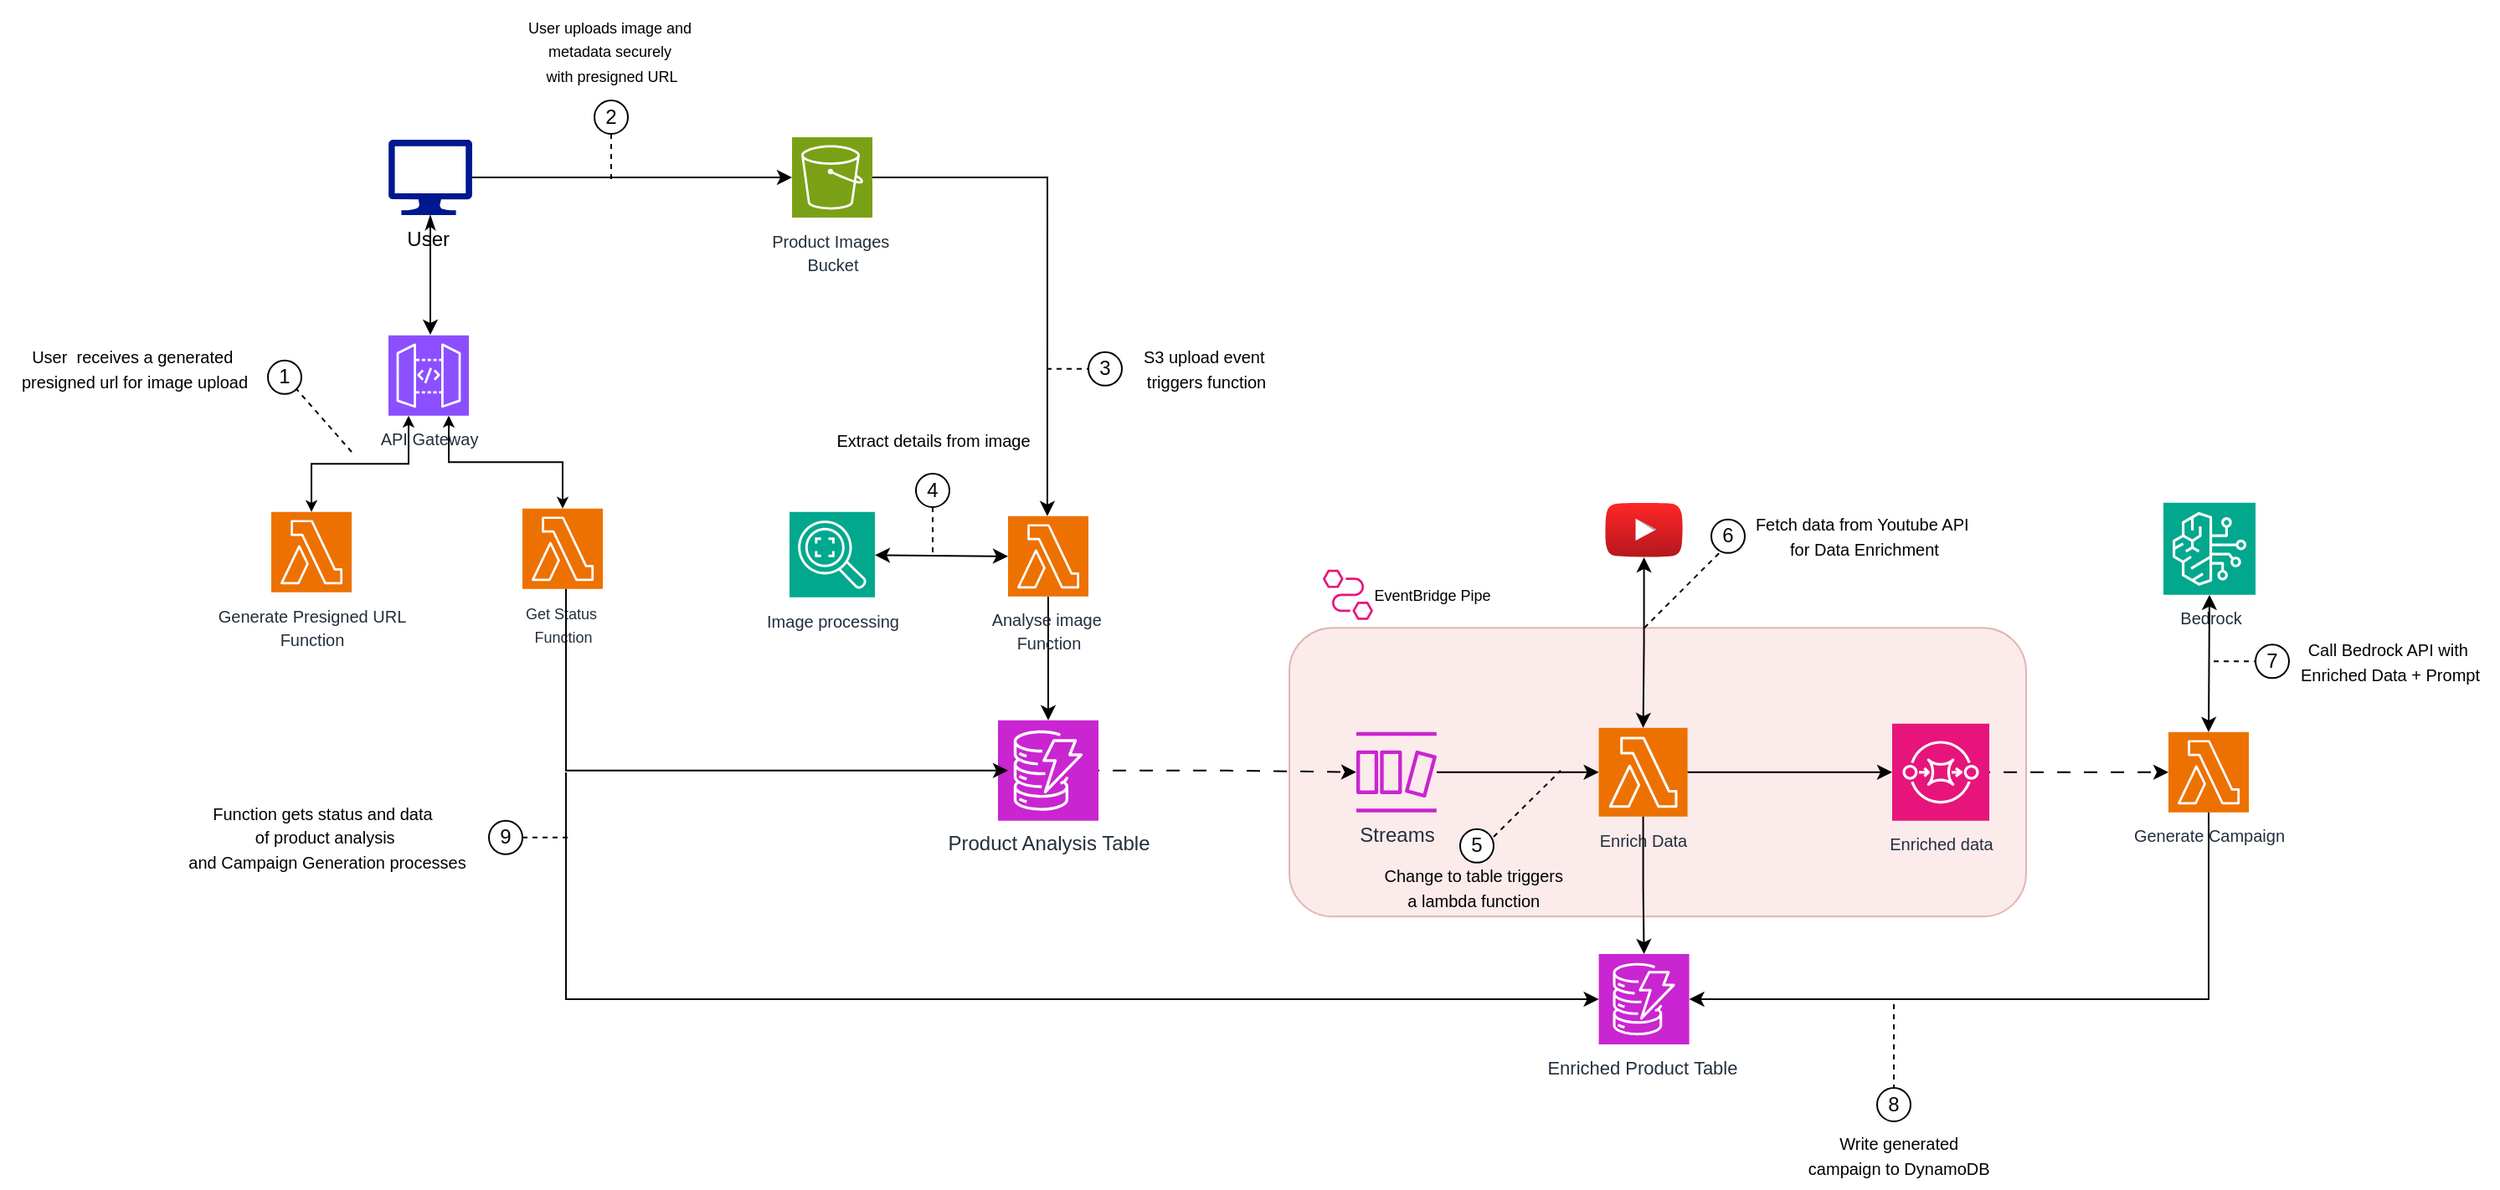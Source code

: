<mxfile version="28.1.2">
  <diagram name="Page-1" id="sKNJKWAW7lZNRGY4nXjY">
    <mxGraphModel dx="1366" dy="875" grid="1" gridSize="10" guides="1" tooltips="1" connect="1" arrows="1" fold="1" page="1" pageScale="1" pageWidth="850" pageHeight="1100" math="0" shadow="0">
      <root>
        <mxCell id="0" />
        <mxCell id="1" parent="0" />
        <mxCell id="XZ6DseVDb4wX4Vq1eQrf-1" value="" style="line;strokeWidth=1;direction=south;html=1;dashed=1;" parent="1" vertex="1">
          <mxGeometry x="740" y="510" width="10" height="30" as="geometry" />
        </mxCell>
        <mxCell id="XZ6DseVDb4wX4Vq1eQrf-2" value="" style="line;strokeWidth=1;rotatable=0;dashed=1;labelPosition=right;align=left;verticalAlign=middle;spacingTop=0;spacingLeft=6;points=[];portConstraint=eastwest;" parent="1" vertex="1">
          <mxGeometry x="1005" y="645.39" width="30" height="10" as="geometry" />
        </mxCell>
        <mxCell id="XZ6DseVDb4wX4Vq1eQrf-3" value="" style="rounded=1;whiteSpace=wrap;html=1;fillColor=#f8cecc;strokeColor=#b85450;opacity=40;" parent="1" vertex="1">
          <mxGeometry x="1150" y="805.14" width="440" height="172.5" as="geometry" />
        </mxCell>
        <mxCell id="XZ6DseVDb4wX4Vq1eQrf-4" value="&lt;font style=&quot;font-size: 10px;&quot;&gt;Bedrock&lt;/font&gt;" style="sketch=0;points=[[0,0,0],[0.25,0,0],[0.5,0,0],[0.75,0,0],[1,0,0],[0,1,0],[0.25,1,0],[0.5,1,0],[0.75,1,0],[1,1,0],[0,0.25,0],[0,0.5,0],[0,0.75,0],[1,0.25,0],[1,0.5,0],[1,0.75,0]];outlineConnect=0;fontColor=#232F3E;fillColor=#01A88D;strokeColor=#ffffff;dashed=0;verticalLabelPosition=bottom;verticalAlign=top;align=center;html=1;fontSize=12;fontStyle=0;aspect=fixed;shape=mxgraph.aws4.resourceIcon;resIcon=mxgraph.aws4.bedrock;" parent="1" vertex="1">
          <mxGeometry x="1672" y="730.39" width="55" height="55" as="geometry" />
        </mxCell>
        <mxCell id="XZ6DseVDb4wX4Vq1eQrf-5" value="&lt;font style=&quot;font-size: 9px;&quot;&gt;EventBridge Pipe&lt;/font&gt;" style="text;html=1;align=center;verticalAlign=middle;resizable=0;points=[];autosize=1;strokeColor=none;fillColor=none;" parent="1" vertex="1">
          <mxGeometry x="1190" y="770.39" width="90" height="30" as="geometry" />
        </mxCell>
        <mxCell id="XZ6DseVDb4wX4Vq1eQrf-6" style="edgeStyle=orthogonalEdgeStyle;rounded=0;orthogonalLoop=1;jettySize=auto;html=1;exitX=1;exitY=0.5;exitDx=0;exitDy=0;exitPerimeter=0;flowAnimation=0;" parent="1" source="XZ6DseVDb4wX4Vq1eQrf-8" target="XZ6DseVDb4wX4Vq1eQrf-15" edge="1">
          <mxGeometry relative="1" as="geometry" />
        </mxCell>
        <mxCell id="XZ6DseVDb4wX4Vq1eQrf-7" style="edgeStyle=orthogonalEdgeStyle;rounded=0;orthogonalLoop=1;jettySize=auto;html=1;startArrow=classicThin;startFill=1;" parent="1" source="XZ6DseVDb4wX4Vq1eQrf-8" edge="1">
          <mxGeometry relative="1" as="geometry">
            <mxPoint x="637" y="630" as="targetPoint" />
          </mxGeometry>
        </mxCell>
        <mxCell id="XZ6DseVDb4wX4Vq1eQrf-8" value="User&amp;nbsp;" style="sketch=0;aspect=fixed;pointerEvents=1;shadow=0;dashed=0;html=1;strokeColor=none;labelPosition=center;verticalLabelPosition=bottom;verticalAlign=top;align=center;fillColor=#00188D;shape=mxgraph.azure.computer" parent="1" vertex="1">
          <mxGeometry x="612" y="513.5" width="50" height="45" as="geometry" />
        </mxCell>
        <mxCell id="XZ6DseVDb4wX4Vq1eQrf-9" style="edgeStyle=orthogonalEdgeStyle;rounded=0;orthogonalLoop=1;jettySize=auto;html=1;flowAnimation=0;" parent="1" source="XZ6DseVDb4wX4Vq1eQrf-10" target="XZ6DseVDb4wX4Vq1eQrf-25" edge="1">
          <mxGeometry relative="1" as="geometry" />
        </mxCell>
        <mxCell id="XZ6DseVDb4wX4Vq1eQrf-10" value="&lt;font style=&quot;font-size: 10px;&quot;&gt;Analyse image&amp;nbsp;&lt;/font&gt;&lt;div&gt;&lt;font style=&quot;font-size: 10px;&quot;&gt;Function&lt;/font&gt;&lt;/div&gt;" style="sketch=0;points=[[0,0,0],[0.25,0,0],[0.5,0,0],[0.75,0,0],[1,0,0],[0,1,0],[0.25,1,0],[0.5,1,0],[0.75,1,0],[1,1,0],[0,0.25,0],[0,0.5,0],[0,0.75,0],[1,0.25,0],[1,0.5,0],[1,0.75,0]];outlineConnect=0;fontColor=#232F3E;fillColor=#ED7100;strokeColor=#ffffff;dashed=0;verticalLabelPosition=bottom;verticalAlign=top;align=center;html=1;fontSize=12;fontStyle=0;aspect=fixed;shape=mxgraph.aws4.resourceIcon;resIcon=mxgraph.aws4.lambda;" parent="1" vertex="1">
          <mxGeometry x="982" y="738.39" width="48" height="48" as="geometry" />
        </mxCell>
        <mxCell id="XZ6DseVDb4wX4Vq1eQrf-11" value="&lt;font size=&quot;1&quot;&gt;Generate Presigned URL&lt;/font&gt;&lt;div&gt;&lt;font size=&quot;1&quot;&gt;Function&lt;/font&gt;&lt;/div&gt;" style="sketch=0;points=[[0,0,0],[0.25,0,0],[0.5,0,0],[0.75,0,0],[1,0,0],[0,1,0],[0.25,1,0],[0.5,1,0],[0.75,1,0],[1,1,0],[0,0.25,0],[0,0.5,0],[0,0.75,0],[1,0.25,0],[1,0.5,0],[1,0.75,0]];outlineConnect=0;fontColor=#232F3E;fillColor=#ED7100;strokeColor=#ffffff;dashed=0;verticalLabelPosition=bottom;verticalAlign=top;align=center;html=1;fontSize=12;fontStyle=0;aspect=fixed;shape=mxgraph.aws4.resourceIcon;resIcon=mxgraph.aws4.lambda;" parent="1" vertex="1">
          <mxGeometry x="542" y="735.89" width="48" height="48" as="geometry" />
        </mxCell>
        <mxCell id="XZ6DseVDb4wX4Vq1eQrf-12" style="edgeStyle=orthogonalEdgeStyle;rounded=0;orthogonalLoop=1;jettySize=auto;html=1;exitX=0.25;exitY=1;exitDx=0;exitDy=0;exitPerimeter=0;startArrow=classic;startFill=1;startSize=4;endSize=4;" parent="1" source="XZ6DseVDb4wX4Vq1eQrf-14" target="XZ6DseVDb4wX4Vq1eQrf-11" edge="1">
          <mxGeometry relative="1" as="geometry" />
        </mxCell>
        <mxCell id="XZ6DseVDb4wX4Vq1eQrf-13" style="edgeStyle=orthogonalEdgeStyle;rounded=0;orthogonalLoop=1;jettySize=auto;html=1;exitX=0.75;exitY=1;exitDx=0;exitDy=0;exitPerimeter=0;startArrow=classic;startFill=1;startSize=4;endSize=4;" parent="1" source="XZ6DseVDb4wX4Vq1eQrf-14" target="XZ6DseVDb4wX4Vq1eQrf-38" edge="1">
          <mxGeometry relative="1" as="geometry" />
        </mxCell>
        <mxCell id="XZ6DseVDb4wX4Vq1eQrf-14" value="&lt;font style=&quot;font-size: 10px;&quot;&gt;API Gateway&lt;/font&gt;&lt;div&gt;&lt;br&gt;&lt;/div&gt;" style="sketch=0;points=[[0,0,0],[0.25,0,0],[0.5,0,0],[0.75,0,0],[1,0,0],[0,1,0],[0.25,1,0],[0.5,1,0],[0.75,1,0],[1,1,0],[0,0.25,0],[0,0.5,0],[0,0.75,0],[1,0.25,0],[1,0.5,0],[1,0.75,0]];outlineConnect=0;fontColor=#232F3E;fillColor=#8C4FFF;strokeColor=#ffffff;dashed=0;verticalLabelPosition=bottom;verticalAlign=top;align=center;html=1;fontSize=12;fontStyle=0;aspect=fixed;shape=mxgraph.aws4.resourceIcon;resIcon=mxgraph.aws4.api_gateway;" parent="1" vertex="1">
          <mxGeometry x="612" y="630.39" width="48" height="48" as="geometry" />
        </mxCell>
        <mxCell id="XZ6DseVDb4wX4Vq1eQrf-15" value="&lt;font style=&quot;font-size: 10px;&quot;&gt;Product Images&amp;nbsp;&lt;/font&gt;&lt;div&gt;&lt;font style=&quot;font-size: 10px;&quot;&gt;Bucket&lt;/font&gt;&lt;/div&gt;" style="sketch=0;points=[[0,0,0],[0.25,0,0],[0.5,0,0],[0.75,0,0],[1,0,0],[0,1,0],[0.25,1,0],[0.5,1,0],[0.75,1,0],[1,1,0],[0,0.25,0],[0,0.5,0],[0,0.75,0],[1,0.25,0],[1,0.5,0],[1,0.75,0]];outlineConnect=0;fontColor=#232F3E;fillColor=#7AA116;strokeColor=#ffffff;dashed=0;verticalLabelPosition=bottom;verticalAlign=top;align=center;html=1;fontSize=12;fontStyle=0;aspect=fixed;shape=mxgraph.aws4.resourceIcon;resIcon=mxgraph.aws4.s3;" parent="1" vertex="1">
          <mxGeometry x="853" y="512" width="48" height="48" as="geometry" />
        </mxCell>
        <mxCell id="XZ6DseVDb4wX4Vq1eQrf-16" style="edgeStyle=orthogonalEdgeStyle;rounded=0;orthogonalLoop=1;jettySize=auto;html=1;flowAnimation=0;exitX=1;exitY=0.5;exitDx=0;exitDy=0;exitPerimeter=0;" parent="1" source="XZ6DseVDb4wX4Vq1eQrf-15" edge="1">
          <mxGeometry relative="1" as="geometry">
            <mxPoint x="1005.0" y="639.998" as="sourcePoint" />
            <mxPoint x="1005.47" y="738.39" as="targetPoint" />
            <Array as="points">
              <mxPoint x="1005" y="536" />
            </Array>
          </mxGeometry>
        </mxCell>
        <mxCell id="XZ6DseVDb4wX4Vq1eQrf-17" value="&lt;font style=&quot;font-size: 11px;&quot;&gt;Enriched Product Table&amp;nbsp;&lt;/font&gt;" style="sketch=0;points=[[0,0,0],[0.25,0,0],[0.5,0,0],[0.75,0,0],[1,0,0],[0,1,0],[0.25,1,0],[0.5,1,0],[0.75,1,0],[1,1,0],[0,0.25,0],[0,0.5,0],[0,0.75,0],[1,0.25,0],[1,0.5,0],[1,0.75,0]];outlineConnect=0;fontColor=#232F3E;fillColor=#C925D1;strokeColor=#ffffff;dashed=0;verticalLabelPosition=bottom;verticalAlign=top;align=center;html=1;fontSize=12;fontStyle=0;aspect=fixed;shape=mxgraph.aws4.resourceIcon;resIcon=mxgraph.aws4.dynamodb;" parent="1" vertex="1">
          <mxGeometry x="1334.8" y="1000" width="54" height="54" as="geometry" />
        </mxCell>
        <mxCell id="XZ6DseVDb4wX4Vq1eQrf-18" style="edgeStyle=orthogonalEdgeStyle;rounded=0;orthogonalLoop=1;jettySize=auto;html=1;entryX=0;entryY=0.5;entryDx=0;entryDy=0;flowAnimation=0;entryPerimeter=0;" parent="1" source="XZ6DseVDb4wX4Vq1eQrf-19" target="XZ6DseVDb4wX4Vq1eQrf-27" edge="1">
          <mxGeometry relative="1" as="geometry">
            <mxPoint x="1328" y="891.39" as="targetPoint" />
          </mxGeometry>
        </mxCell>
        <mxCell id="XZ6DseVDb4wX4Vq1eQrf-19" value="Streams" style="sketch=0;outlineConnect=0;fontColor=#232F3E;gradientColor=none;fillColor=#C925D1;strokeColor=none;dashed=0;verticalLabelPosition=bottom;verticalAlign=top;align=center;html=1;fontSize=12;fontStyle=0;aspect=fixed;pointerEvents=1;shape=mxgraph.aws4.dynamodb_stream;" parent="1" vertex="1">
          <mxGeometry x="1190" y="867.39" width="48" height="48" as="geometry" />
        </mxCell>
        <mxCell id="XZ6DseVDb4wX4Vq1eQrf-20" style="edgeStyle=orthogonalEdgeStyle;rounded=0;orthogonalLoop=1;jettySize=auto;html=1;flowAnimation=1;" parent="1" source="XZ6DseVDb4wX4Vq1eQrf-21" target="XZ6DseVDb4wX4Vq1eQrf-29" edge="1">
          <mxGeometry relative="1" as="geometry" />
        </mxCell>
        <mxCell id="XZ6DseVDb4wX4Vq1eQrf-21" value="&lt;font style=&quot;font-size: 10px;&quot;&gt;Enriched data&lt;/font&gt;" style="sketch=0;points=[[0,0,0],[0.25,0,0],[0.5,0,0],[0.75,0,0],[1,0,0],[0,1,0],[0.25,1,0],[0.5,1,0],[0.75,1,0],[1,1,0],[0,0.25,0],[0,0.5,0],[0,0.75,0],[1,0.25,0],[1,0.5,0],[1,0.75,0]];outlineConnect=0;fontColor=#232F3E;fillColor=#E7157B;strokeColor=#ffffff;dashed=0;verticalLabelPosition=bottom;verticalAlign=top;align=center;html=1;fontSize=12;fontStyle=0;aspect=fixed;shape=mxgraph.aws4.resourceIcon;resIcon=mxgraph.aws4.sqs;" parent="1" vertex="1">
          <mxGeometry x="1510" y="862.39" width="58" height="58" as="geometry" />
        </mxCell>
        <mxCell id="XZ6DseVDb4wX4Vq1eQrf-22" value="&lt;font style=&quot;font-size: 10px;&quot;&gt;Image processing&lt;/font&gt;" style="sketch=0;points=[[0,0,0],[0.25,0,0],[0.5,0,0],[0.75,0,0],[1,0,0],[0,1,0],[0.25,1,0],[0.5,1,0],[0.75,1,0],[1,1,0],[0,0.25,0],[0,0.5,0],[0,0.75,0],[1,0.25,0],[1,0.5,0],[1,0.75,0]];outlineConnect=0;fontColor=#232F3E;fillColor=#01A88D;strokeColor=#ffffff;dashed=0;verticalLabelPosition=bottom;verticalAlign=top;align=center;html=1;fontSize=12;fontStyle=0;aspect=fixed;shape=mxgraph.aws4.resourceIcon;resIcon=mxgraph.aws4.rekognition_2;" parent="1" vertex="1">
          <mxGeometry x="851.5" y="735.89" width="51" height="51" as="geometry" />
        </mxCell>
        <mxCell id="XZ6DseVDb4wX4Vq1eQrf-23" value="" style="endArrow=classic;startArrow=classic;html=1;rounded=0;entryX=0;entryY=0.5;entryDx=0;entryDy=0;entryPerimeter=0;flowAnimation=0;" parent="1" source="XZ6DseVDb4wX4Vq1eQrf-22" target="XZ6DseVDb4wX4Vq1eQrf-10" edge="1">
          <mxGeometry width="50" height="50" relative="1" as="geometry">
            <mxPoint x="837" y="761.86" as="sourcePoint" />
            <mxPoint x="974" y="762.86" as="targetPoint" />
          </mxGeometry>
        </mxCell>
        <mxCell id="XZ6DseVDb4wX4Vq1eQrf-24" style="edgeStyle=orthogonalEdgeStyle;rounded=0;orthogonalLoop=1;jettySize=auto;html=1;flowAnimation=1;" parent="1" source="XZ6DseVDb4wX4Vq1eQrf-25" target="XZ6DseVDb4wX4Vq1eQrf-19" edge="1">
          <mxGeometry relative="1" as="geometry" />
        </mxCell>
        <mxCell id="XZ6DseVDb4wX4Vq1eQrf-25" value="Product Analysis Table" style="sketch=0;points=[[0,0,0],[0.25,0,0],[0.5,0,0],[0.75,0,0],[1,0,0],[0,1,0],[0.25,1,0],[0.5,1,0],[0.75,1,0],[1,1,0],[0,0.25,0],[0,0.5,0],[0,0.75,0],[1,0.25,0],[1,0.5,0],[1,0.75,0]];outlineConnect=0;fontColor=#232F3E;fillColor=#C925D1;strokeColor=#ffffff;dashed=0;verticalLabelPosition=bottom;verticalAlign=top;align=center;html=1;fontSize=12;fontStyle=0;aspect=fixed;shape=mxgraph.aws4.resourceIcon;resIcon=mxgraph.aws4.dynamodb;" parent="1" vertex="1">
          <mxGeometry x="976" y="860.39" width="60" height="60" as="geometry" />
        </mxCell>
        <mxCell id="XZ6DseVDb4wX4Vq1eQrf-26" value="" style="sketch=0;outlineConnect=0;fontColor=#232F3E;gradientColor=none;fillColor=#E7157B;strokeColor=none;dashed=0;verticalLabelPosition=bottom;verticalAlign=top;align=center;html=1;fontSize=12;fontStyle=0;aspect=fixed;pointerEvents=1;shape=mxgraph.aws4.eventbridge_pipes;" parent="1" vertex="1">
          <mxGeometry x="1170" y="770.39" width="30" height="30" as="geometry" />
        </mxCell>
        <mxCell id="XZ6DseVDb4wX4Vq1eQrf-27" value="&lt;font style=&quot;font-size: 10px;&quot;&gt;Enrich Data&lt;/font&gt;" style="sketch=0;points=[[0,0,0],[0.25,0,0],[0.5,0,0],[0.75,0,0],[1,0,0],[0,1,0],[0.25,1,0],[0.5,1,0],[0.75,1,0],[1,1,0],[0,0.25,0],[0,0.5,0],[0,0.75,0],[1,0.25,0],[1,0.5,0],[1,0.75,0]];outlineConnect=0;fontColor=#232F3E;fillColor=#ED7100;strokeColor=#ffffff;dashed=0;verticalLabelPosition=bottom;verticalAlign=top;align=center;html=1;fontSize=12;fontStyle=0;aspect=fixed;shape=mxgraph.aws4.resourceIcon;resIcon=mxgraph.aws4.lambda;" parent="1" vertex="1">
          <mxGeometry x="1334.8" y="864.89" width="53" height="53" as="geometry" />
        </mxCell>
        <mxCell id="XZ6DseVDb4wX4Vq1eQrf-28" style="edgeStyle=orthogonalEdgeStyle;rounded=0;orthogonalLoop=1;jettySize=auto;html=1;entryX=0;entryY=0.5;entryDx=0;entryDy=0;entryPerimeter=0;flowAnimation=0;" parent="1" source="XZ6DseVDb4wX4Vq1eQrf-27" target="XZ6DseVDb4wX4Vq1eQrf-21" edge="1">
          <mxGeometry relative="1" as="geometry" />
        </mxCell>
        <mxCell id="XZ6DseVDb4wX4Vq1eQrf-29" value="&lt;font style=&quot;font-size: 10px;&quot;&gt;Generate Campaign&lt;/font&gt;" style="sketch=0;points=[[0,0,0],[0.25,0,0],[0.5,0,0],[0.75,0,0],[1,0,0],[0,1,0],[0.25,1,0],[0.5,1,0],[0.75,1,0],[1,1,0],[0,0.25,0],[0,0.5,0],[0,0.75,0],[1,0.25,0],[1,0.5,0],[1,0.75,0]];outlineConnect=0;fontColor=#232F3E;fillColor=#ED7100;strokeColor=#ffffff;dashed=0;verticalLabelPosition=bottom;verticalAlign=top;align=center;html=1;fontSize=12;fontStyle=0;aspect=fixed;shape=mxgraph.aws4.resourceIcon;resIcon=mxgraph.aws4.lambda;" parent="1" vertex="1">
          <mxGeometry x="1675" y="867.39" width="48" height="48" as="geometry" />
        </mxCell>
        <mxCell id="XZ6DseVDb4wX4Vq1eQrf-30" value="" style="endArrow=classic;startArrow=classic;html=1;rounded=0;exitX=0.5;exitY=0;exitDx=0;exitDy=0;exitPerimeter=0;entryX=0.5;entryY=1;entryDx=0;entryDy=0;entryPerimeter=0;flowAnimation=0;" parent="1" source="XZ6DseVDb4wX4Vq1eQrf-29" target="XZ6DseVDb4wX4Vq1eQrf-4" edge="1">
          <mxGeometry width="50" height="50" relative="1" as="geometry">
            <mxPoint x="1683" y="680.39" as="sourcePoint" />
            <mxPoint x="1733" y="630.39" as="targetPoint" />
          </mxGeometry>
        </mxCell>
        <mxCell id="XZ6DseVDb4wX4Vq1eQrf-31" value="" style="dashed=0;outlineConnect=0;html=1;align=center;labelPosition=center;verticalLabelPosition=bottom;verticalAlign=top;shape=mxgraph.weblogos.youtube_2;fillColor=#FF2626;gradientColor=#B5171F" parent="1" vertex="1">
          <mxGeometry x="1338.6" y="730.39" width="46.4" height="32.6" as="geometry" />
        </mxCell>
        <mxCell id="XZ6DseVDb4wX4Vq1eQrf-32" style="edgeStyle=orthogonalEdgeStyle;rounded=0;orthogonalLoop=1;jettySize=auto;html=1;entryX=0.5;entryY=0;entryDx=0;entryDy=0;entryPerimeter=0;startArrow=classic;startFill=1;" parent="1" source="XZ6DseVDb4wX4Vq1eQrf-31" target="XZ6DseVDb4wX4Vq1eQrf-27" edge="1">
          <mxGeometry relative="1" as="geometry" />
        </mxCell>
        <mxCell id="XZ6DseVDb4wX4Vq1eQrf-33" value="3" style="ellipse;whiteSpace=wrap;html=1;aspect=fixed;" parent="1" vertex="1">
          <mxGeometry x="1030" y="640.39" width="20" height="20" as="geometry" />
        </mxCell>
        <mxCell id="XZ6DseVDb4wX4Vq1eQrf-34" value="&lt;font style=&quot;font-size: 10px;&quot;&gt;S3 upload event&amp;nbsp;&lt;/font&gt;&lt;div&gt;&lt;font style=&quot;font-size: 10px;&quot;&gt;triggers function&lt;/font&gt;&lt;/div&gt;" style="text;html=1;align=center;verticalAlign=middle;resizable=0;points=[];autosize=1;strokeColor=none;fillColor=none;" parent="1" vertex="1">
          <mxGeometry x="1050" y="630.39" width="100" height="40" as="geometry" />
        </mxCell>
        <mxCell id="XZ6DseVDb4wX4Vq1eQrf-35" value="" style="endArrow=none;dashed=1;html=1;rounded=0;" parent="1" edge="1">
          <mxGeometry width="50" height="50" relative="1" as="geometry">
            <mxPoint x="1362" y="805.14" as="sourcePoint" />
            <mxPoint x="1412" y="755.14" as="targetPoint" />
          </mxGeometry>
        </mxCell>
        <mxCell id="XZ6DseVDb4wX4Vq1eQrf-36" value="6" style="ellipse;whiteSpace=wrap;html=1;aspect=fixed;" parent="1" vertex="1">
          <mxGeometry x="1402" y="740.39" width="20" height="20" as="geometry" />
        </mxCell>
        <mxCell id="XZ6DseVDb4wX4Vq1eQrf-37" value="&lt;span style=&quot;font-size: 10px;&quot;&gt;Fetch data from Youtube API&amp;nbsp;&lt;/span&gt;&lt;div&gt;&lt;span style=&quot;font-size: 10px;&quot;&gt;for Data Enrichment&lt;/span&gt;&lt;/div&gt;" style="text;html=1;align=center;verticalAlign=middle;resizable=0;points=[];autosize=1;strokeColor=none;fillColor=none;" parent="1" vertex="1">
          <mxGeometry x="1418" y="730.39" width="150" height="40" as="geometry" />
        </mxCell>
        <mxCell id="XZ6DseVDb4wX4Vq1eQrf-38" value="&lt;font style=&quot;font-size: 9px;&quot;&gt;Get Status&amp;nbsp;&lt;/font&gt;&lt;div&gt;&lt;font style=&quot;font-size: 9px;&quot;&gt;Function&lt;/font&gt;&lt;/div&gt;" style="sketch=0;points=[[0,0,0],[0.25,0,0],[0.5,0,0],[0.75,0,0],[1,0,0],[0,1,0],[0.25,1,0],[0.5,1,0],[0.75,1,0],[1,1,0],[0,0.25,0],[0,0.5,0],[0,0.75,0],[1,0.25,0],[1,0.5,0],[1,0.75,0]];outlineConnect=0;fontColor=#232F3E;fillColor=#ED7100;strokeColor=#ffffff;dashed=0;verticalLabelPosition=bottom;verticalAlign=top;align=center;html=1;fontSize=12;fontStyle=0;aspect=fixed;shape=mxgraph.aws4.resourceIcon;resIcon=mxgraph.aws4.lambda;" parent="1" vertex="1">
          <mxGeometry x="692" y="733.89" width="48" height="48" as="geometry" />
        </mxCell>
        <mxCell id="XZ6DseVDb4wX4Vq1eQrf-39" style="edgeStyle=orthogonalEdgeStyle;rounded=0;orthogonalLoop=1;jettySize=auto;html=1;entryX=0;entryY=0.5;entryDx=0;entryDy=0;entryPerimeter=0;" parent="1" edge="1">
          <mxGeometry relative="1" as="geometry">
            <mxPoint x="718.0" y="781.89" as="sourcePoint" />
            <mxPoint x="982" y="890.39" as="targetPoint" />
            <Array as="points">
              <mxPoint x="718" y="890" />
            </Array>
          </mxGeometry>
        </mxCell>
        <mxCell id="XZ6DseVDb4wX4Vq1eQrf-40" style="edgeStyle=orthogonalEdgeStyle;rounded=0;orthogonalLoop=1;jettySize=auto;html=1;" parent="1" target="XZ6DseVDb4wX4Vq1eQrf-17" edge="1">
          <mxGeometry relative="1" as="geometry">
            <mxPoint x="718.0" y="891.5" as="sourcePoint" />
            <mxPoint x="982" y="1000.0" as="targetPoint" />
            <Array as="points">
              <mxPoint x="718" y="1027" />
            </Array>
          </mxGeometry>
        </mxCell>
        <mxCell id="XZ6DseVDb4wX4Vq1eQrf-41" style="edgeStyle=orthogonalEdgeStyle;rounded=0;orthogonalLoop=1;jettySize=auto;html=1;exitX=0.5;exitY=1;exitDx=0;exitDy=0;exitPerimeter=0;entryX=1;entryY=0.5;entryDx=0;entryDy=0;entryPerimeter=0;" parent="1" source="XZ6DseVDb4wX4Vq1eQrf-29" target="XZ6DseVDb4wX4Vq1eQrf-17" edge="1">
          <mxGeometry relative="1" as="geometry" />
        </mxCell>
        <mxCell id="XZ6DseVDb4wX4Vq1eQrf-42" value="2" style="ellipse;whiteSpace=wrap;html=1;aspect=fixed;" parent="1" vertex="1">
          <mxGeometry x="735" y="490" width="20" height="20" as="geometry" />
        </mxCell>
        <mxCell id="XZ6DseVDb4wX4Vq1eQrf-43" value="&lt;font style=&quot;font-size: 9px;&quot;&gt;User uploads image and&amp;nbsp;&lt;/font&gt;&lt;div&gt;&lt;font style=&quot;font-size: 9px;&quot;&gt;metadata securely&amp;nbsp;&lt;/font&gt;&lt;div&gt;&lt;font style=&quot;font-size: 9px;&quot;&gt;with presigned URL&lt;/font&gt;&lt;/div&gt;&lt;/div&gt;" style="text;html=1;align=center;verticalAlign=middle;resizable=0;points=[];autosize=1;strokeColor=none;fillColor=none;" parent="1" vertex="1">
          <mxGeometry x="685" y="430" width="120" height="60" as="geometry" />
        </mxCell>
        <mxCell id="XZ6DseVDb4wX4Vq1eQrf-44" value="" style="line;strokeWidth=1;rotatable=0;dashed=1;labelPosition=right;align=left;verticalAlign=middle;spacingTop=0;spacingLeft=6;points=[];portConstraint=eastwest;" parent="1" vertex="1">
          <mxGeometry x="692" y="925.39" width="27" height="10" as="geometry" />
        </mxCell>
        <mxCell id="XZ6DseVDb4wX4Vq1eQrf-45" value="9" style="ellipse;whiteSpace=wrap;html=1;aspect=fixed;" parent="1" vertex="1">
          <mxGeometry x="672" y="920.39" width="20" height="20" as="geometry" />
        </mxCell>
        <mxCell id="XZ6DseVDb4wX4Vq1eQrf-46" value="&lt;span style=&quot;font-size: 10px;&quot;&gt;Function gets status and data&amp;nbsp;&amp;nbsp;&lt;/span&gt;&lt;div&gt;&lt;span style=&quot;font-size: 10px;&quot;&gt;of product analysis&amp;nbsp;&lt;/span&gt;&lt;div&gt;&lt;span style=&quot;font-size: 10px;&quot;&gt;and Campaign Generation processes&lt;/span&gt;&lt;/div&gt;&lt;/div&gt;" style="text;html=1;align=center;verticalAlign=middle;resizable=0;points=[];autosize=1;strokeColor=none;fillColor=none;" parent="1" vertex="1">
          <mxGeometry x="480" y="900.39" width="190" height="60" as="geometry" />
        </mxCell>
        <mxCell id="XZ6DseVDb4wX4Vq1eQrf-47" value="" style="endArrow=none;dashed=1;html=1;rounded=0;entryX=1;entryY=1;entryDx=0;entryDy=0;" parent="1" target="XZ6DseVDb4wX4Vq1eQrf-48" edge="1">
          <mxGeometry width="50" height="50" relative="1" as="geometry">
            <mxPoint x="590" y="700" as="sourcePoint" />
            <mxPoint x="553.4" y="657.76" as="targetPoint" />
            <Array as="points" />
          </mxGeometry>
        </mxCell>
        <mxCell id="XZ6DseVDb4wX4Vq1eQrf-48" value="1" style="ellipse;whiteSpace=wrap;html=1;aspect=fixed;" parent="1" vertex="1">
          <mxGeometry x="540" y="645.39" width="20" height="20" as="geometry" />
        </mxCell>
        <mxCell id="XZ6DseVDb4wX4Vq1eQrf-49" value="&lt;span style=&quot;font-size: 10px;&quot;&gt;User&amp;nbsp; receives a generated&amp;nbsp;&lt;/span&gt;&lt;div&gt;&lt;span style=&quot;font-size: 10px;&quot;&gt;presigned url for image upload&lt;/span&gt;&lt;/div&gt;" style="text;html=1;align=center;verticalAlign=middle;resizable=0;points=[];autosize=1;strokeColor=none;fillColor=none;" parent="1" vertex="1">
          <mxGeometry x="380" y="630.39" width="160" height="40" as="geometry" />
        </mxCell>
        <mxCell id="XZ6DseVDb4wX4Vq1eQrf-50" value="" style="line;strokeWidth=1;direction=south;html=1;dashed=1;" parent="1" vertex="1">
          <mxGeometry x="932" y="732.99" width="10" height="30" as="geometry" />
        </mxCell>
        <mxCell id="XZ6DseVDb4wX4Vq1eQrf-51" value="4" style="ellipse;whiteSpace=wrap;html=1;aspect=fixed;" parent="1" vertex="1">
          <mxGeometry x="927" y="712.99" width="20" height="20" as="geometry" />
        </mxCell>
        <mxCell id="XZ6DseVDb4wX4Vq1eQrf-52" value="&lt;font size=&quot;1&quot;&gt;Extract details from image&lt;/font&gt;" style="text;html=1;align=center;verticalAlign=middle;resizable=0;points=[];autosize=1;strokeColor=none;fillColor=none;" parent="1" vertex="1">
          <mxGeometry x="867" y="677.99" width="140" height="30" as="geometry" />
        </mxCell>
        <mxCell id="XZ6DseVDb4wX4Vq1eQrf-53" value="5" style="ellipse;whiteSpace=wrap;html=1;aspect=fixed;" parent="1" vertex="1">
          <mxGeometry x="1252" y="925.39" width="20" height="20" as="geometry" />
        </mxCell>
        <mxCell id="XZ6DseVDb4wX4Vq1eQrf-54" value="" style="endArrow=none;dashed=1;html=1;rounded=0;" parent="1" edge="1">
          <mxGeometry width="50" height="50" relative="1" as="geometry">
            <mxPoint x="1272" y="930" as="sourcePoint" />
            <mxPoint x="1312" y="890.39" as="targetPoint" />
          </mxGeometry>
        </mxCell>
        <mxCell id="XZ6DseVDb4wX4Vq1eQrf-55" value="&lt;font size=&quot;1&quot;&gt;Change to table triggers&amp;nbsp;&lt;/font&gt;&lt;div&gt;&lt;font size=&quot;1&quot;&gt;a lambda function&amp;nbsp;&lt;/font&gt;&lt;/div&gt;" style="text;html=1;align=center;verticalAlign=middle;resizable=0;points=[];autosize=1;strokeColor=none;fillColor=none;" parent="1" vertex="1">
          <mxGeometry x="1196" y="940.39" width="130" height="40" as="geometry" />
        </mxCell>
        <mxCell id="XZ6DseVDb4wX4Vq1eQrf-56" value="" style="line;strokeWidth=1;rotatable=0;dashed=1;labelPosition=right;align=left;verticalAlign=middle;spacingTop=0;spacingLeft=6;points=[];portConstraint=eastwest;" parent="1" vertex="1">
          <mxGeometry x="1702" y="820.14" width="30" height="10" as="geometry" />
        </mxCell>
        <mxCell id="XZ6DseVDb4wX4Vq1eQrf-57" value="7" style="ellipse;whiteSpace=wrap;html=1;aspect=fixed;" parent="1" vertex="1">
          <mxGeometry x="1727" y="815.14" width="20" height="20" as="geometry" />
        </mxCell>
        <mxCell id="XZ6DseVDb4wX4Vq1eQrf-58" value="&lt;span style=&quot;font-size: 10px;&quot;&gt;Call Bedrock API with&amp;nbsp;&lt;/span&gt;&lt;div&gt;&lt;span style=&quot;font-size: 10px;&quot;&gt;Enriched Data + Prompt&lt;/span&gt;&lt;/div&gt;" style="text;html=1;align=center;verticalAlign=middle;resizable=0;points=[];autosize=1;strokeColor=none;fillColor=none;" parent="1" vertex="1">
          <mxGeometry x="1742" y="805.14" width="130" height="40" as="geometry" />
        </mxCell>
        <mxCell id="XZ6DseVDb4wX4Vq1eQrf-59" style="edgeStyle=orthogonalEdgeStyle;rounded=0;orthogonalLoop=1;jettySize=auto;html=1;entryX=0.5;entryY=0;entryDx=0;entryDy=0;entryPerimeter=0;" parent="1" source="XZ6DseVDb4wX4Vq1eQrf-27" target="XZ6DseVDb4wX4Vq1eQrf-17" edge="1">
          <mxGeometry relative="1" as="geometry" />
        </mxCell>
        <mxCell id="XZ6DseVDb4wX4Vq1eQrf-60" value="8" style="ellipse;whiteSpace=wrap;html=1;aspect=fixed;" parent="1" vertex="1">
          <mxGeometry x="1501" y="1080" width="20" height="20" as="geometry" />
        </mxCell>
        <mxCell id="XZ6DseVDb4wX4Vq1eQrf-61" value="&lt;span style=&quot;font-size: 10px;&quot;&gt;Write generated&amp;nbsp;&lt;/span&gt;&lt;div&gt;&lt;span style=&quot;font-size: 10px;&quot;&gt;campaign to DynamoDB&amp;nbsp;&lt;/span&gt;&lt;/div&gt;" style="text;html=1;align=center;verticalAlign=middle;resizable=0;points=[];autosize=1;strokeColor=none;fillColor=none;" parent="1" vertex="1">
          <mxGeometry x="1450" y="1100" width="130" height="40" as="geometry" />
        </mxCell>
        <mxCell id="XZ6DseVDb4wX4Vq1eQrf-62" value="" style="line;strokeWidth=1;direction=south;html=1;dashed=1;" parent="1" vertex="1">
          <mxGeometry x="1506" y="1030" width="10" height="50" as="geometry" />
        </mxCell>
      </root>
    </mxGraphModel>
  </diagram>
</mxfile>
